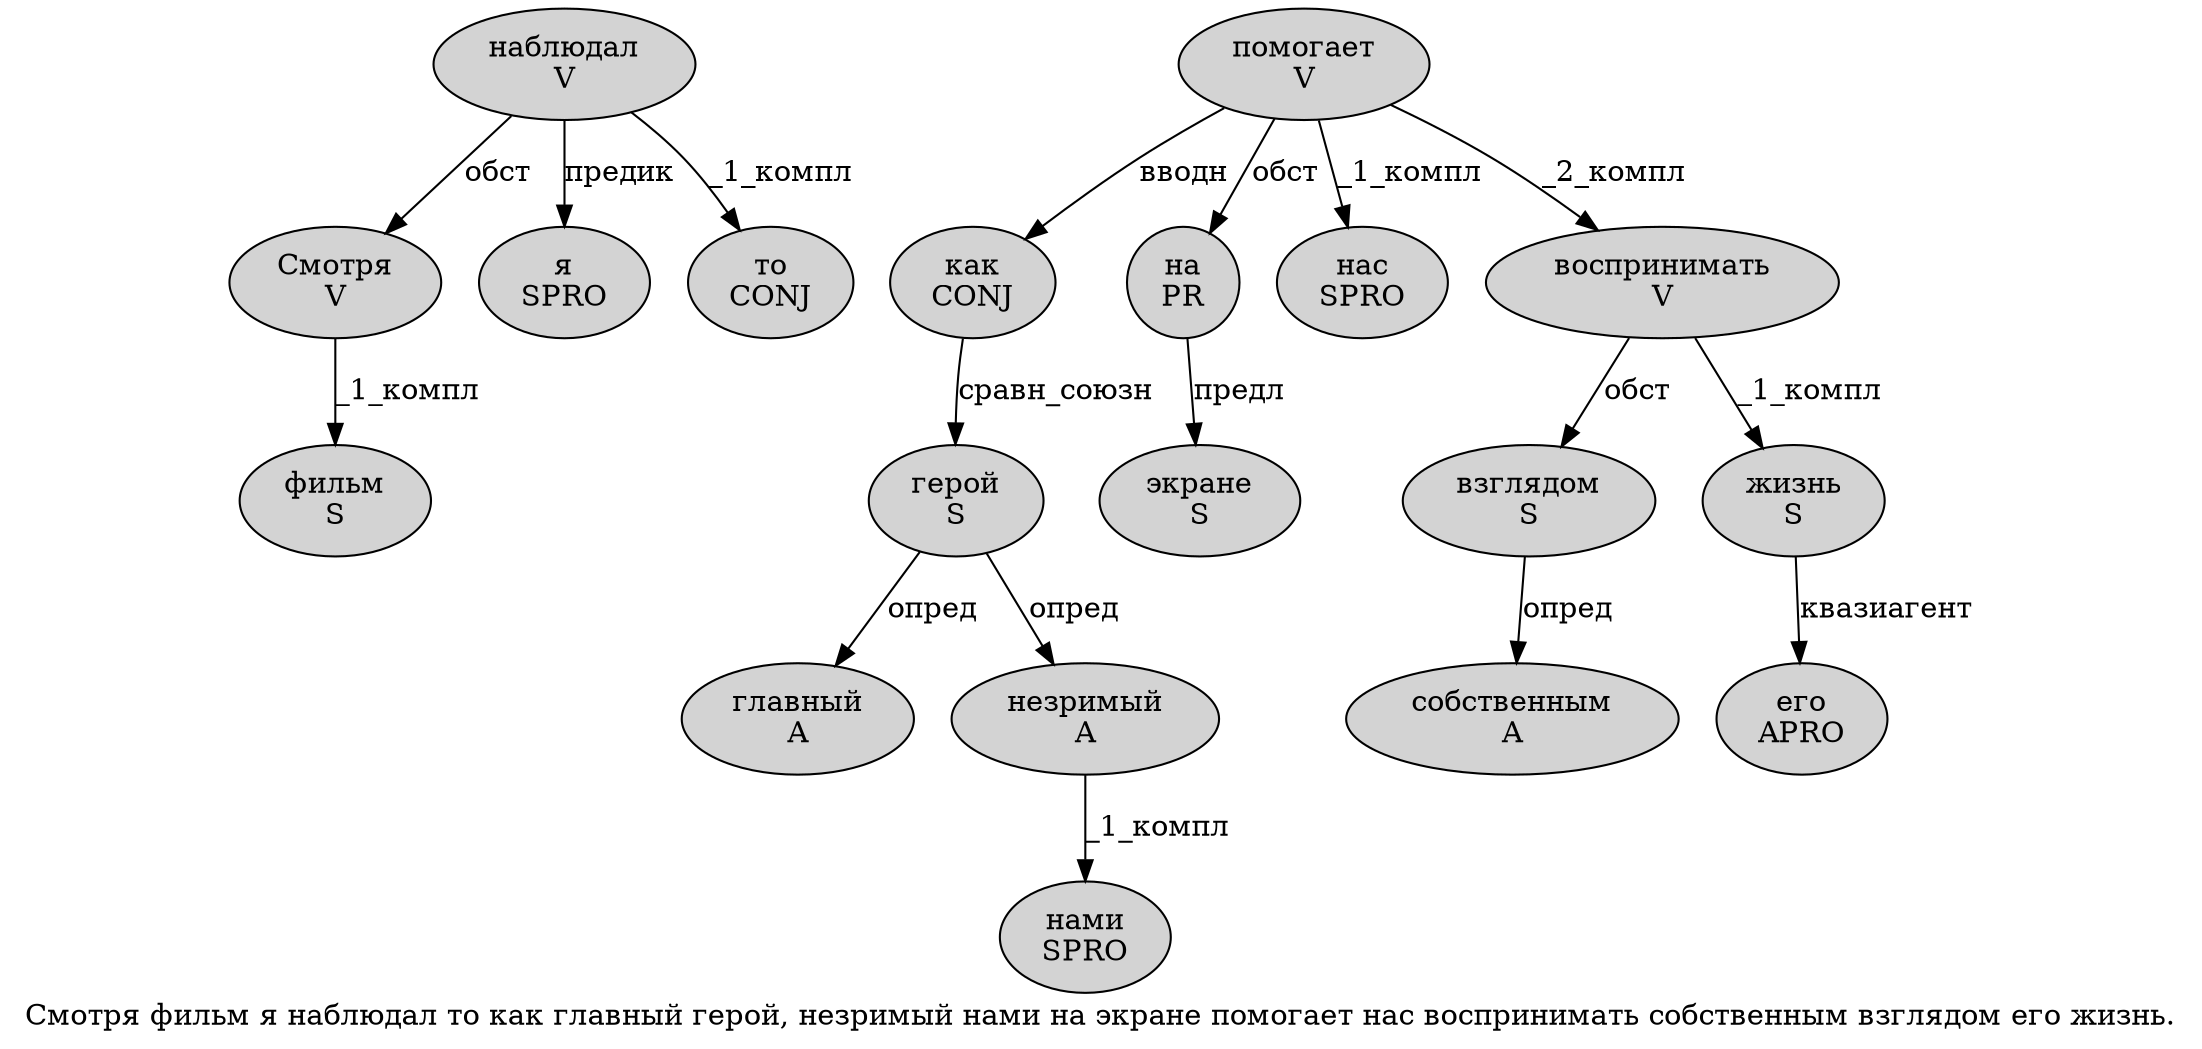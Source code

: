 digraph SENTENCE_2238 {
	graph [label="Смотря фильм я наблюдал то как главный герой, незримый нами на экране помогает нас воспринимать собственным взглядом его жизнь."]
	node [style=filled]
		0 [label="Смотря
V" color="" fillcolor=lightgray penwidth=1 shape=ellipse]
		1 [label="фильм
S" color="" fillcolor=lightgray penwidth=1 shape=ellipse]
		2 [label="я
SPRO" color="" fillcolor=lightgray penwidth=1 shape=ellipse]
		3 [label="наблюдал
V" color="" fillcolor=lightgray penwidth=1 shape=ellipse]
		4 [label="то
CONJ" color="" fillcolor=lightgray penwidth=1 shape=ellipse]
		5 [label="как
CONJ" color="" fillcolor=lightgray penwidth=1 shape=ellipse]
		6 [label="главный
A" color="" fillcolor=lightgray penwidth=1 shape=ellipse]
		7 [label="герой
S" color="" fillcolor=lightgray penwidth=1 shape=ellipse]
		9 [label="незримый
A" color="" fillcolor=lightgray penwidth=1 shape=ellipse]
		10 [label="нами
SPRO" color="" fillcolor=lightgray penwidth=1 shape=ellipse]
		11 [label="на
PR" color="" fillcolor=lightgray penwidth=1 shape=ellipse]
		12 [label="экране
S" color="" fillcolor=lightgray penwidth=1 shape=ellipse]
		13 [label="помогает
V" color="" fillcolor=lightgray penwidth=1 shape=ellipse]
		14 [label="нас
SPRO" color="" fillcolor=lightgray penwidth=1 shape=ellipse]
		15 [label="воспринимать
V" color="" fillcolor=lightgray penwidth=1 shape=ellipse]
		16 [label="собственным
A" color="" fillcolor=lightgray penwidth=1 shape=ellipse]
		17 [label="взглядом
S" color="" fillcolor=lightgray penwidth=1 shape=ellipse]
		18 [label="его
APRO" color="" fillcolor=lightgray penwidth=1 shape=ellipse]
		19 [label="жизнь
S" color="" fillcolor=lightgray penwidth=1 shape=ellipse]
			5 -> 7 [label="сравн_союзн"]
			7 -> 6 [label="опред"]
			7 -> 9 [label="опред"]
			17 -> 16 [label="опред"]
			11 -> 12 [label="предл"]
			0 -> 1 [label="_1_компл"]
			19 -> 18 [label="квазиагент"]
			9 -> 10 [label="_1_компл"]
			15 -> 17 [label="обст"]
			15 -> 19 [label="_1_компл"]
			13 -> 5 [label="вводн"]
			13 -> 11 [label="обст"]
			13 -> 14 [label="_1_компл"]
			13 -> 15 [label="_2_компл"]
			3 -> 0 [label="обст"]
			3 -> 2 [label="предик"]
			3 -> 4 [label="_1_компл"]
}